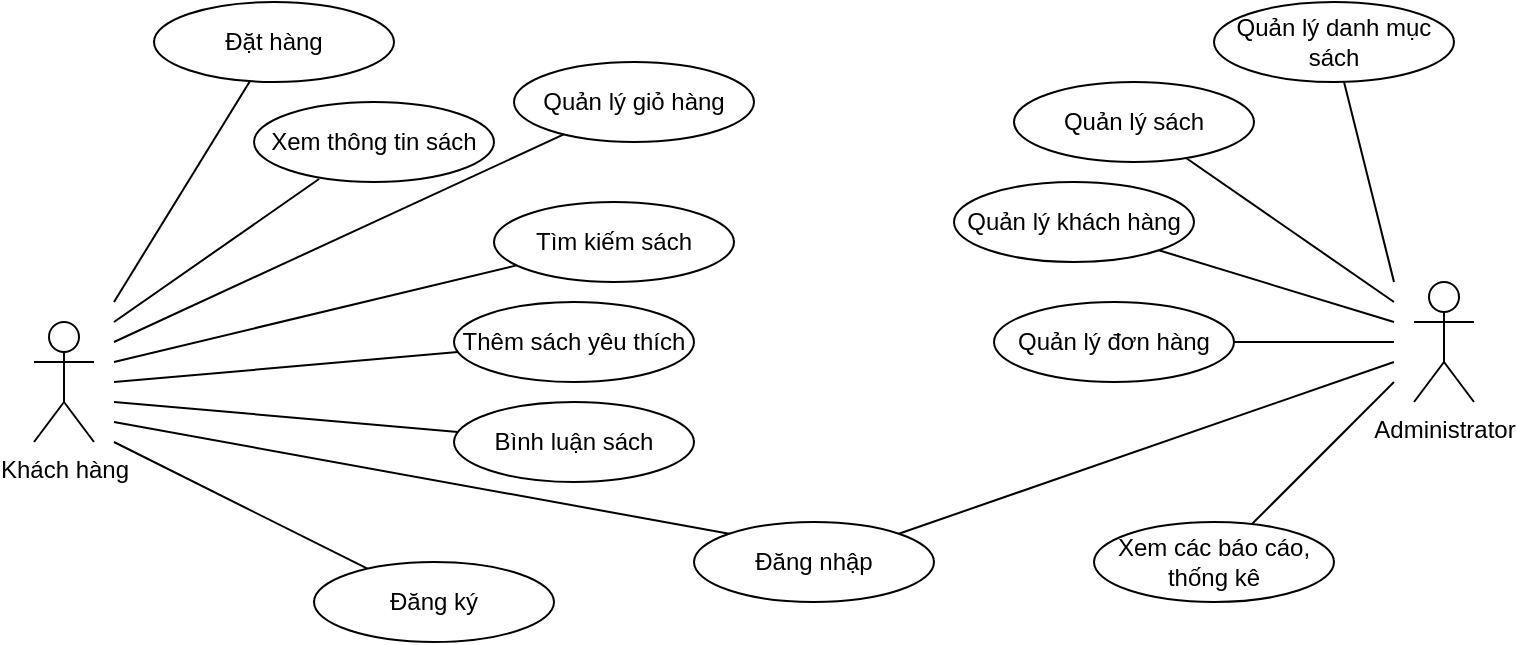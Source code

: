 <mxfile version="24.0.2" type="github" pages="8">
  <diagram name="TongQuat" id="gvFbbxzgyaFYYrvIvwsP">
    <mxGraphModel dx="1114" dy="592" grid="1" gridSize="10" guides="1" tooltips="1" connect="1" arrows="1" fold="1" page="1" pageScale="1" pageWidth="827" pageHeight="1169" math="0" shadow="0">
      <root>
        <mxCell id="0" />
        <mxCell id="1" parent="0" />
        <mxCell id="MBnM06LKwPtEnfKvJLuo-30" style="rounded=0;orthogonalLoop=1;jettySize=auto;html=1;endArrow=none;endFill=0;" parent="1" source="MBnM06LKwPtEnfKvJLuo-4" edge="1">
          <mxGeometry relative="1" as="geometry">
            <mxPoint x="710" y="160" as="targetPoint" />
          </mxGeometry>
        </mxCell>
        <mxCell id="MBnM06LKwPtEnfKvJLuo-4" value="Quản lý danh mục sách" style="ellipse;whiteSpace=wrap;html=1;" parent="1" vertex="1">
          <mxGeometry x="620" y="20" width="120" height="40" as="geometry" />
        </mxCell>
        <mxCell id="MBnM06LKwPtEnfKvJLuo-11" value="Administrator" style="shape=umlActor;verticalLabelPosition=bottom;verticalAlign=top;html=1;outlineConnect=0;" parent="1" vertex="1">
          <mxGeometry x="720" y="160" width="30" height="60" as="geometry" />
        </mxCell>
        <mxCell id="MBnM06LKwPtEnfKvJLuo-29" style="rounded=0;orthogonalLoop=1;jettySize=auto;html=1;endArrow=none;endFill=0;" parent="1" source="MBnM06LKwPtEnfKvJLuo-12" edge="1">
          <mxGeometry relative="1" as="geometry">
            <mxPoint x="710" y="170" as="targetPoint" />
          </mxGeometry>
        </mxCell>
        <mxCell id="MBnM06LKwPtEnfKvJLuo-12" value="Quản lý sách" style="ellipse;whiteSpace=wrap;html=1;" parent="1" vertex="1">
          <mxGeometry x="520" y="60" width="120" height="40" as="geometry" />
        </mxCell>
        <mxCell id="MBnM06LKwPtEnfKvJLuo-13" style="edgeStyle=orthogonalEdgeStyle;rounded=0;orthogonalLoop=1;jettySize=auto;html=1;exitX=0.5;exitY=1;exitDx=0;exitDy=0;" parent="1" source="MBnM06LKwPtEnfKvJLuo-12" target="MBnM06LKwPtEnfKvJLuo-12" edge="1">
          <mxGeometry relative="1" as="geometry" />
        </mxCell>
        <mxCell id="MBnM06LKwPtEnfKvJLuo-28" style="rounded=0;orthogonalLoop=1;jettySize=auto;html=1;exitX=1;exitY=1;exitDx=0;exitDy=0;endArrow=none;endFill=0;" parent="1" source="MBnM06LKwPtEnfKvJLuo-14" edge="1">
          <mxGeometry relative="1" as="geometry">
            <mxPoint x="710" y="180" as="targetPoint" />
          </mxGeometry>
        </mxCell>
        <mxCell id="MBnM06LKwPtEnfKvJLuo-14" value="Quản lý khách hàng" style="ellipse;whiteSpace=wrap;html=1;" parent="1" vertex="1">
          <mxGeometry x="490" y="110" width="120" height="40" as="geometry" />
        </mxCell>
        <mxCell id="MBnM06LKwPtEnfKvJLuo-27" style="edgeStyle=orthogonalEdgeStyle;rounded=0;orthogonalLoop=1;jettySize=auto;html=1;endArrow=none;endFill=0;" parent="1" source="MBnM06LKwPtEnfKvJLuo-15" edge="1">
          <mxGeometry relative="1" as="geometry">
            <mxPoint x="710" y="190" as="targetPoint" />
          </mxGeometry>
        </mxCell>
        <mxCell id="MBnM06LKwPtEnfKvJLuo-15" value="Quản lý đơn hàng" style="ellipse;whiteSpace=wrap;html=1;" parent="1" vertex="1">
          <mxGeometry x="510" y="170" width="120" height="40" as="geometry" />
        </mxCell>
        <mxCell id="MBnM06LKwPtEnfKvJLuo-26" style="rounded=0;orthogonalLoop=1;jettySize=auto;html=1;endArrow=none;endFill=0;exitX=1;exitY=0;exitDx=0;exitDy=0;" parent="1" source="HVmI4ni1pACpnIKJBuJL-10" edge="1">
          <mxGeometry relative="1" as="geometry">
            <mxPoint x="710" y="200" as="targetPoint" />
            <mxPoint x="474" y="260" as="sourcePoint" />
          </mxGeometry>
        </mxCell>
        <mxCell id="MBnM06LKwPtEnfKvJLuo-31" style="rounded=0;orthogonalLoop=1;jettySize=auto;html=1;endArrow=none;endFill=0;" parent="1" source="MBnM06LKwPtEnfKvJLuo-19" edge="1">
          <mxGeometry relative="1" as="geometry">
            <mxPoint x="710" y="210" as="targetPoint" />
          </mxGeometry>
        </mxCell>
        <mxCell id="MBnM06LKwPtEnfKvJLuo-19" value="Xem các báo cáo, thống kê" style="ellipse;whiteSpace=wrap;html=1;" parent="1" vertex="1">
          <mxGeometry x="560" y="280" width="120" height="40" as="geometry" />
        </mxCell>
        <mxCell id="HVmI4ni1pACpnIKJBuJL-1" value="Khách hàng" style="shape=umlActor;verticalLabelPosition=bottom;verticalAlign=top;html=1;outlineConnect=0;" parent="1" vertex="1">
          <mxGeometry x="30" y="180" width="30" height="60" as="geometry" />
        </mxCell>
        <mxCell id="HVmI4ni1pACpnIKJBuJL-2" style="rounded=0;orthogonalLoop=1;jettySize=auto;html=1;endArrow=none;endFill=0;" parent="1" source="HVmI4ni1pACpnIKJBuJL-3" edge="1">
          <mxGeometry relative="1" as="geometry">
            <mxPoint x="70" y="240" as="targetPoint" />
          </mxGeometry>
        </mxCell>
        <mxCell id="HVmI4ni1pACpnIKJBuJL-3" value="Đăng ký" style="ellipse;whiteSpace=wrap;html=1;" parent="1" vertex="1">
          <mxGeometry x="170" y="300" width="120" height="40" as="geometry" />
        </mxCell>
        <mxCell id="HVmI4ni1pACpnIKJBuJL-4" value="Xem thông tin sách" style="ellipse;whiteSpace=wrap;html=1;" parent="1" vertex="1">
          <mxGeometry x="140" y="70" width="120" height="40" as="geometry" />
        </mxCell>
        <mxCell id="HVmI4ni1pACpnIKJBuJL-5" style="rounded=0;orthogonalLoop=1;jettySize=auto;html=1;endArrow=none;endFill=0;" parent="1" source="HVmI4ni1pACpnIKJBuJL-6" edge="1">
          <mxGeometry relative="1" as="geometry">
            <mxPoint x="70" y="190" as="targetPoint" />
          </mxGeometry>
        </mxCell>
        <mxCell id="HVmI4ni1pACpnIKJBuJL-6" value="Quản lý giỏ hàng" style="ellipse;whiteSpace=wrap;html=1;" parent="1" vertex="1">
          <mxGeometry x="270" y="50" width="120" height="40" as="geometry" />
        </mxCell>
        <mxCell id="HVmI4ni1pACpnIKJBuJL-7" style="rounded=0;orthogonalLoop=1;jettySize=auto;html=1;endArrow=none;endFill=0;" parent="1" source="HVmI4ni1pACpnIKJBuJL-8" edge="1">
          <mxGeometry relative="1" as="geometry">
            <mxPoint x="70" y="200" as="targetPoint" />
          </mxGeometry>
        </mxCell>
        <mxCell id="HVmI4ni1pACpnIKJBuJL-8" value="Tìm kiếm sách" style="ellipse;whiteSpace=wrap;html=1;" parent="1" vertex="1">
          <mxGeometry x="260" y="120" width="120" height="40" as="geometry" />
        </mxCell>
        <mxCell id="HVmI4ni1pACpnIKJBuJL-9" style="rounded=0;orthogonalLoop=1;jettySize=auto;html=1;startArrow=none;startFill=0;endArrow=none;endFill=0;exitX=0;exitY=0;exitDx=0;exitDy=0;" parent="1" source="HVmI4ni1pACpnIKJBuJL-10" edge="1">
          <mxGeometry relative="1" as="geometry">
            <mxPoint x="70" y="230" as="targetPoint" />
          </mxGeometry>
        </mxCell>
        <mxCell id="HVmI4ni1pACpnIKJBuJL-10" value="Đăng nhập" style="ellipse;whiteSpace=wrap;html=1;" parent="1" vertex="1">
          <mxGeometry x="360" y="280" width="120" height="40" as="geometry" />
        </mxCell>
        <mxCell id="HVmI4ni1pACpnIKJBuJL-11" style="rounded=0;orthogonalLoop=1;jettySize=auto;html=1;exitX=0.271;exitY=0.963;exitDx=0;exitDy=0;endArrow=none;endFill=0;exitPerimeter=0;" parent="1" source="HVmI4ni1pACpnIKJBuJL-4" edge="1">
          <mxGeometry relative="1" as="geometry">
            <mxPoint x="70" y="180" as="targetPoint" />
          </mxGeometry>
        </mxCell>
        <mxCell id="HVmI4ni1pACpnIKJBuJL-12" style="rounded=0;orthogonalLoop=1;jettySize=auto;html=1;endArrow=none;endFill=0;" parent="1" source="HVmI4ni1pACpnIKJBuJL-13" edge="1">
          <mxGeometry relative="1" as="geometry">
            <mxPoint x="70" y="220" as="targetPoint" />
          </mxGeometry>
        </mxCell>
        <mxCell id="HVmI4ni1pACpnIKJBuJL-13" value="Bình luận sách" style="ellipse;whiteSpace=wrap;html=1;" parent="1" vertex="1">
          <mxGeometry x="240" y="220" width="120" height="40" as="geometry" />
        </mxCell>
        <mxCell id="HVmI4ni1pACpnIKJBuJL-14" style="rounded=0;orthogonalLoop=1;jettySize=auto;html=1;endArrow=none;endFill=0;" parent="1" source="HVmI4ni1pACpnIKJBuJL-15" edge="1">
          <mxGeometry relative="1" as="geometry">
            <mxPoint x="70" y="210" as="targetPoint" />
          </mxGeometry>
        </mxCell>
        <mxCell id="HVmI4ni1pACpnIKJBuJL-15" value="Thêm sách yêu thích" style="ellipse;whiteSpace=wrap;html=1;" parent="1" vertex="1">
          <mxGeometry x="240" y="170" width="120" height="40" as="geometry" />
        </mxCell>
        <mxCell id="HVmI4ni1pACpnIKJBuJL-16" style="rounded=0;orthogonalLoop=1;jettySize=auto;html=1;endArrow=none;endFill=0;" parent="1" source="HVmI4ni1pACpnIKJBuJL-17" edge="1">
          <mxGeometry relative="1" as="geometry">
            <mxPoint x="70" y="170" as="targetPoint" />
          </mxGeometry>
        </mxCell>
        <mxCell id="HVmI4ni1pACpnIKJBuJL-17" value="Đặt hàng" style="ellipse;whiteSpace=wrap;html=1;" parent="1" vertex="1">
          <mxGeometry x="90" y="20" width="120" height="40" as="geometry" />
        </mxCell>
      </root>
    </mxGraphModel>
  </diagram>
  <diagram id="MOK-RR23mEr_K2JYgsC-" name="KhachHang">
    <mxGraphModel dx="1114" dy="592" grid="1" gridSize="10" guides="1" tooltips="1" connect="1" arrows="1" fold="1" page="1" pageScale="1" pageWidth="827" pageHeight="1169" math="0" shadow="0">
      <root>
        <mxCell id="0" />
        <mxCell id="1" parent="0" />
        <mxCell id="tCoYM2ApdEihgxhBEJmc-1" value="Khách hàng" style="shape=umlActor;verticalLabelPosition=bottom;verticalAlign=top;html=1;outlineConnect=0;" parent="1" vertex="1">
          <mxGeometry x="370" y="150" width="30" height="60" as="geometry" />
        </mxCell>
        <mxCell id="tCoYM2ApdEihgxhBEJmc-2" style="rounded=0;orthogonalLoop=1;jettySize=auto;html=1;endArrow=none;endFill=0;" parent="1" source="tCoYM2ApdEihgxhBEJmc-3" edge="1">
          <mxGeometry relative="1" as="geometry">
            <mxPoint x="410" y="210" as="targetPoint" />
          </mxGeometry>
        </mxCell>
        <mxCell id="tCoYM2ApdEihgxhBEJmc-3" value="Đăng ký" style="ellipse;whiteSpace=wrap;html=1;" parent="1" vertex="1">
          <mxGeometry x="480" y="310" width="120" height="40" as="geometry" />
        </mxCell>
        <mxCell id="tCoYM2ApdEihgxhBEJmc-4" value="Xem thông tin sách" style="ellipse;whiteSpace=wrap;html=1;" parent="1" vertex="1">
          <mxGeometry x="560" y="30" width="120" height="40" as="geometry" />
        </mxCell>
        <mxCell id="tCoYM2ApdEihgxhBEJmc-5" style="rounded=0;orthogonalLoop=1;jettySize=auto;html=1;endArrow=none;endFill=0;" parent="1" source="tCoYM2ApdEihgxhBEJmc-6" edge="1">
          <mxGeometry relative="1" as="geometry">
            <mxPoint x="410" y="160" as="targetPoint" />
          </mxGeometry>
        </mxCell>
        <mxCell id="tCoYM2ApdEihgxhBEJmc-6" value="Quản lý giỏ hàng" style="ellipse;whiteSpace=wrap;html=1;" parent="1" vertex="1">
          <mxGeometry x="580" y="80" width="120" height="40" as="geometry" />
        </mxCell>
        <mxCell id="tCoYM2ApdEihgxhBEJmc-7" style="rounded=0;orthogonalLoop=1;jettySize=auto;html=1;endArrow=none;endFill=0;" parent="1" source="tCoYM2ApdEihgxhBEJmc-8" edge="1">
          <mxGeometry relative="1" as="geometry">
            <mxPoint x="410" y="170" as="targetPoint" />
          </mxGeometry>
        </mxCell>
        <mxCell id="tCoYM2ApdEihgxhBEJmc-8" value="Tìm kiếm sách" style="ellipse;whiteSpace=wrap;html=1;" parent="1" vertex="1">
          <mxGeometry x="630" y="130" width="120" height="40" as="geometry" />
        </mxCell>
        <mxCell id="tCoYM2ApdEihgxhBEJmc-9" style="rounded=0;orthogonalLoop=1;jettySize=auto;html=1;startArrow=none;startFill=0;endArrow=none;endFill=0;exitX=0;exitY=0;exitDx=0;exitDy=0;" parent="1" source="tCoYM2ApdEihgxhBEJmc-10" edge="1">
          <mxGeometry relative="1" as="geometry">
            <mxPoint x="410" y="200" as="targetPoint" />
          </mxGeometry>
        </mxCell>
        <mxCell id="tCoYM2ApdEihgxhBEJmc-10" value="Đăng nhập" style="ellipse;whiteSpace=wrap;html=1;" parent="1" vertex="1">
          <mxGeometry x="570" y="270" width="120" height="40" as="geometry" />
        </mxCell>
        <mxCell id="tCoYM2ApdEihgxhBEJmc-11" style="rounded=0;orthogonalLoop=1;jettySize=auto;html=1;exitX=0.271;exitY=0.963;exitDx=0;exitDy=0;endArrow=none;endFill=0;exitPerimeter=0;" parent="1" source="tCoYM2ApdEihgxhBEJmc-4" edge="1">
          <mxGeometry relative="1" as="geometry">
            <mxPoint x="410" y="150" as="targetPoint" />
          </mxGeometry>
        </mxCell>
        <mxCell id="ZvoKDzDb9XKijGu17WrL-2" style="rounded=0;orthogonalLoop=1;jettySize=auto;html=1;endArrow=none;endFill=0;" parent="1" source="ZvoKDzDb9XKijGu17WrL-1" edge="1">
          <mxGeometry relative="1" as="geometry">
            <mxPoint x="410" y="190" as="targetPoint" />
          </mxGeometry>
        </mxCell>
        <mxCell id="ZvoKDzDb9XKijGu17WrL-1" value="Bình luận sách" style="ellipse;whiteSpace=wrap;html=1;" parent="1" vertex="1">
          <mxGeometry x="650" y="230" width="120" height="40" as="geometry" />
        </mxCell>
        <mxCell id="ZvoKDzDb9XKijGu17WrL-4" style="rounded=0;orthogonalLoop=1;jettySize=auto;html=1;endArrow=none;endFill=0;" parent="1" source="ZvoKDzDb9XKijGu17WrL-3" edge="1">
          <mxGeometry relative="1" as="geometry">
            <mxPoint x="410" y="180" as="targetPoint" />
          </mxGeometry>
        </mxCell>
        <mxCell id="ZvoKDzDb9XKijGu17WrL-3" value="Thêm sách yêu thích" style="ellipse;whiteSpace=wrap;html=1;" parent="1" vertex="1">
          <mxGeometry x="590" y="180" width="120" height="40" as="geometry" />
        </mxCell>
        <mxCell id="BBCkOmODnCVuryBT1UtV-3" style="rounded=0;orthogonalLoop=1;jettySize=auto;html=1;endArrow=none;endFill=0;" parent="1" source="BBCkOmODnCVuryBT1UtV-1" edge="1">
          <mxGeometry relative="1" as="geometry">
            <mxPoint x="410" y="140" as="targetPoint" />
          </mxGeometry>
        </mxCell>
        <mxCell id="BBCkOmODnCVuryBT1UtV-1" value="Đặt hàng" style="ellipse;whiteSpace=wrap;html=1;" parent="1" vertex="1">
          <mxGeometry x="420" y="30" width="120" height="40" as="geometry" />
        </mxCell>
      </root>
    </mxGraphModel>
  </diagram>
  <diagram id="CqJhcSU1pAgbgHsS42IN" name="KhachHangQuanLyGioHang">
    <mxGraphModel dx="1114" dy="592" grid="1" gridSize="10" guides="1" tooltips="1" connect="1" arrows="1" fold="1" page="1" pageScale="1" pageWidth="827" pageHeight="1169" math="0" shadow="0">
      <root>
        <mxCell id="0" />
        <mxCell id="1" parent="0" />
        <mxCell id="u5eZu_QqKS80j_bbmlmD-11" style="rounded=0;orthogonalLoop=1;jettySize=auto;html=1;entryX=0;entryY=1;entryDx=0;entryDy=0;startArrow=open;startFill=0;endArrow=none;endFill=0;dashed=1;" parent="1" source="k5oEdT-zk49ODDsUcU6e-20" target="u5eZu_QqKS80j_bbmlmD-6" edge="1">
          <mxGeometry relative="1" as="geometry" />
        </mxCell>
        <mxCell id="u5eZu_QqKS80j_bbmlmD-12" value="&amp;lt;&amp;lt;Extend&amp;gt;&amp;gt;" style="edgeLabel;html=1;align=center;verticalAlign=middle;resizable=0;points=[];" parent="u5eZu_QqKS80j_bbmlmD-11" vertex="1" connectable="0">
          <mxGeometry x="0.019" relative="1" as="geometry">
            <mxPoint as="offset" />
          </mxGeometry>
        </mxCell>
        <mxCell id="u5eZu_QqKS80j_bbmlmD-13" style="rounded=0;orthogonalLoop=1;jettySize=auto;html=1;entryX=0;entryY=0.5;entryDx=0;entryDy=0;endArrow=none;endFill=0;startArrow=open;startFill=0;dashed=1;" parent="1" source="k5oEdT-zk49ODDsUcU6e-20" target="u5eZu_QqKS80j_bbmlmD-8" edge="1">
          <mxGeometry relative="1" as="geometry" />
        </mxCell>
        <mxCell id="u5eZu_QqKS80j_bbmlmD-18" value="&amp;lt;&amp;lt;Extend&amp;gt;&amp;gt;" style="edgeLabel;html=1;align=center;verticalAlign=middle;resizable=0;points=[];" parent="u5eZu_QqKS80j_bbmlmD-13" vertex="1" connectable="0">
          <mxGeometry x="0.089" relative="1" as="geometry">
            <mxPoint as="offset" />
          </mxGeometry>
        </mxCell>
        <mxCell id="u5eZu_QqKS80j_bbmlmD-15" style="rounded=0;orthogonalLoop=1;jettySize=auto;html=1;entryX=0;entryY=0;entryDx=0;entryDy=0;startArrow=open;startFill=0;endArrow=none;endFill=0;dashed=1;" parent="1" source="k5oEdT-zk49ODDsUcU6e-20" target="u5eZu_QqKS80j_bbmlmD-7" edge="1">
          <mxGeometry relative="1" as="geometry" />
        </mxCell>
        <mxCell id="u5eZu_QqKS80j_bbmlmD-20" value="&amp;lt;&amp;lt;Extend&amp;gt;&amp;gt;" style="edgeLabel;html=1;align=center;verticalAlign=middle;resizable=0;points=[];" parent="u5eZu_QqKS80j_bbmlmD-15" vertex="1" connectable="0">
          <mxGeometry x="-0.028" y="1" relative="1" as="geometry">
            <mxPoint as="offset" />
          </mxGeometry>
        </mxCell>
        <mxCell id="k5oEdT-zk49ODDsUcU6e-20" value="" style="shape=ellipse;container=1;horizontal=1;horizontalStack=0;resizeParent=1;resizeParentMax=0;resizeLast=0;html=1;dashed=0;collapsible=0;align=center;" parent="1" vertex="1">
          <mxGeometry x="300" y="400" width="180" height="120" as="geometry" />
        </mxCell>
        <mxCell id="k5oEdT-zk49ODDsUcU6e-21" value="Quản lý giỏ hàng" style="html=1;strokeColor=none;fillColor=none;align=center;verticalAlign=middle;rotatable=0;whiteSpace=wrap;" parent="k5oEdT-zk49ODDsUcU6e-20" vertex="1">
          <mxGeometry width="180" height="30" as="geometry" />
        </mxCell>
        <mxCell id="k5oEdT-zk49ODDsUcU6e-22" value="" style="line;strokeWidth=1;fillColor=none;rotatable=0;labelPosition=right;points=[];portConstraint=eastwest;dashed=0;resizeWidth=1;" parent="k5oEdT-zk49ODDsUcU6e-20" vertex="1">
          <mxGeometry x="9" y="30" width="162" height="10" as="geometry" />
        </mxCell>
        <mxCell id="k5oEdT-zk49ODDsUcU6e-23" value="extension points" style="text;html=1;align=center;verticalAlign=middle;rotatable=0;fillColor=none;strokeColor=none;whiteSpace=wrap;fontStyle=1" parent="k5oEdT-zk49ODDsUcU6e-20" vertex="1">
          <mxGeometry y="35" width="180" height="30" as="geometry" />
        </mxCell>
        <mxCell id="k5oEdT-zk49ODDsUcU6e-24" value="Thêm sản phẩm&lt;div&gt;Xóa sản phầm&lt;/div&gt;&lt;div&gt;Thay đổi số lượng&lt;/div&gt;" style="text;html=1;align=left;verticalAlign=middle;rotatable=0;spacingLeft=25;fillColor=none;strokeColor=none;whiteSpace=wrap;labelPosition=center;verticalLabelPosition=middle;" parent="k5oEdT-zk49ODDsUcU6e-20" vertex="1">
          <mxGeometry y="65" width="180" height="30" as="geometry" />
        </mxCell>
        <mxCell id="u5eZu_QqKS80j_bbmlmD-1" value="Khách hàng" style="shape=umlActor;verticalLabelPosition=bottom;verticalAlign=top;html=1;" parent="1" vertex="1">
          <mxGeometry x="170" y="420" width="30" height="60" as="geometry" />
        </mxCell>
        <mxCell id="u5eZu_QqKS80j_bbmlmD-4" style="rounded=0;orthogonalLoop=1;jettySize=auto;html=1;endArrow=none;endFill=0;" parent="1" source="k5oEdT-zk49ODDsUcU6e-23" target="u5eZu_QqKS80j_bbmlmD-1" edge="1">
          <mxGeometry relative="1" as="geometry" />
        </mxCell>
        <mxCell id="u5eZu_QqKS80j_bbmlmD-6" value="Thêm sản phẩm" style="ellipse;whiteSpace=wrap;html=1;" parent="1" vertex="1">
          <mxGeometry x="580" y="350" width="100" height="60" as="geometry" />
        </mxCell>
        <mxCell id="u5eZu_QqKS80j_bbmlmD-7" value="Thay đổi số lượng" style="ellipse;whiteSpace=wrap;html=1;" parent="1" vertex="1">
          <mxGeometry x="580" y="510" width="100" height="60" as="geometry" />
        </mxCell>
        <mxCell id="u5eZu_QqKS80j_bbmlmD-8" value="Xóa sản phẩm" style="ellipse;whiteSpace=wrap;html=1;" parent="1" vertex="1">
          <mxGeometry x="630" y="430" width="100" height="60" as="geometry" />
        </mxCell>
      </root>
    </mxGraphModel>
  </diagram>
  <diagram id="kkRnAeehqlRqnfO3CdE0" name="DangNhap">
    <mxGraphModel dx="1114" dy="592" grid="1" gridSize="10" guides="1" tooltips="1" connect="1" arrows="1" fold="1" page="1" pageScale="1" pageWidth="827" pageHeight="1169" math="0" shadow="0">
      <root>
        <mxCell id="0" />
        <mxCell id="1" parent="0" />
        <mxCell id="CvxNXML4r2XTmm16Xqaz-1" style="rounded=0;orthogonalLoop=1;jettySize=auto;html=1;entryX=0;entryY=1;entryDx=0;entryDy=0;startArrow=open;startFill=0;endArrow=none;endFill=0;dashed=1;" parent="1" source="CvxNXML4r2XTmm16Xqaz-7" target="CvxNXML4r2XTmm16Xqaz-14" edge="1">
          <mxGeometry relative="1" as="geometry" />
        </mxCell>
        <mxCell id="CvxNXML4r2XTmm16Xqaz-2" value="&amp;lt;&amp;lt;Extend&amp;gt;&amp;gt;" style="edgeLabel;html=1;align=center;verticalAlign=middle;resizable=0;points=[];" parent="CvxNXML4r2XTmm16Xqaz-1" vertex="1" connectable="0">
          <mxGeometry x="0.019" relative="1" as="geometry">
            <mxPoint as="offset" />
          </mxGeometry>
        </mxCell>
        <mxCell id="CvxNXML4r2XTmm16Xqaz-3" style="rounded=0;orthogonalLoop=1;jettySize=auto;html=1;entryX=0;entryY=0.5;entryDx=0;entryDy=0;endArrow=none;endFill=0;startArrow=open;startFill=0;dashed=1;" parent="1" source="CvxNXML4r2XTmm16Xqaz-7" target="CvxNXML4r2XTmm16Xqaz-16" edge="1">
          <mxGeometry relative="1" as="geometry" />
        </mxCell>
        <mxCell id="CvxNXML4r2XTmm16Xqaz-4" value="&amp;lt;&amp;lt;Extend&amp;gt;&amp;gt;" style="edgeLabel;html=1;align=center;verticalAlign=middle;resizable=0;points=[];" parent="CvxNXML4r2XTmm16Xqaz-3" vertex="1" connectable="0">
          <mxGeometry x="0.089" relative="1" as="geometry">
            <mxPoint as="offset" />
          </mxGeometry>
        </mxCell>
        <mxCell id="CvxNXML4r2XTmm16Xqaz-7" value="" style="shape=ellipse;container=1;horizontal=1;horizontalStack=0;resizeParent=1;resizeParentMax=0;resizeLast=0;html=1;dashed=0;collapsible=0;align=center;" parent="1" vertex="1">
          <mxGeometry x="250" y="180" width="180" height="120" as="geometry" />
        </mxCell>
        <mxCell id="CvxNXML4r2XTmm16Xqaz-8" value="Đăng nhập" style="html=1;strokeColor=none;fillColor=none;align=center;verticalAlign=middle;rotatable=0;whiteSpace=wrap;" parent="CvxNXML4r2XTmm16Xqaz-7" vertex="1">
          <mxGeometry width="180" height="30" as="geometry" />
        </mxCell>
        <mxCell id="CvxNXML4r2XTmm16Xqaz-9" value="" style="line;strokeWidth=1;fillColor=none;rotatable=0;labelPosition=right;points=[];portConstraint=eastwest;dashed=0;resizeWidth=1;" parent="CvxNXML4r2XTmm16Xqaz-7" vertex="1">
          <mxGeometry x="9" y="30" width="162" height="10" as="geometry" />
        </mxCell>
        <mxCell id="CvxNXML4r2XTmm16Xqaz-10" value="extension points" style="text;html=1;align=center;verticalAlign=middle;rotatable=0;fillColor=none;strokeColor=none;whiteSpace=wrap;fontStyle=1" parent="CvxNXML4r2XTmm16Xqaz-7" vertex="1">
          <mxGeometry y="35" width="180" height="30" as="geometry" />
        </mxCell>
        <mxCell id="CvxNXML4r2XTmm16Xqaz-11" value="Quên mật khẩu&lt;div&gt;Tạo tài khoản mới&lt;/div&gt;" style="text;html=1;align=left;verticalAlign=middle;rotatable=0;spacingLeft=25;fillColor=none;strokeColor=none;whiteSpace=wrap;labelPosition=center;verticalLabelPosition=middle;" parent="CvxNXML4r2XTmm16Xqaz-7" vertex="1">
          <mxGeometry y="65" width="180" height="30" as="geometry" />
        </mxCell>
        <mxCell id="CvxNXML4r2XTmm16Xqaz-12" value="Khách hàng" style="shape=umlActor;verticalLabelPosition=bottom;verticalAlign=top;html=1;" parent="1" vertex="1">
          <mxGeometry x="120" y="200" width="30" height="60" as="geometry" />
        </mxCell>
        <mxCell id="CvxNXML4r2XTmm16Xqaz-13" style="rounded=0;orthogonalLoop=1;jettySize=auto;html=1;endArrow=none;endFill=0;" parent="1" source="CvxNXML4r2XTmm16Xqaz-10" target="CvxNXML4r2XTmm16Xqaz-12" edge="1">
          <mxGeometry relative="1" as="geometry" />
        </mxCell>
        <mxCell id="CvxNXML4r2XTmm16Xqaz-14" value="Quên mật khẩu" style="ellipse;whiteSpace=wrap;html=1;" parent="1" vertex="1">
          <mxGeometry x="530" y="170" width="100" height="60" as="geometry" />
        </mxCell>
        <mxCell id="CvxNXML4r2XTmm16Xqaz-16" value="Tạo tài khoản mới" style="ellipse;whiteSpace=wrap;html=1;" parent="1" vertex="1">
          <mxGeometry x="530" y="270" width="100" height="60" as="geometry" />
        </mxCell>
      </root>
    </mxGraphModel>
  </diagram>
  <diagram id="sBou3LBAUO6yEgaXUCFR" name="DangKy">
    <mxGraphModel dx="1114" dy="592" grid="1" gridSize="10" guides="1" tooltips="1" connect="1" arrows="1" fold="1" page="1" pageScale="1" pageWidth="827" pageHeight="1169" math="0" shadow="0">
      <root>
        <mxCell id="0" />
        <mxCell id="1" parent="0" />
        <mxCell id="I3w_ZsALURZvoKJgWnCb-1" style="rounded=0;orthogonalLoop=1;jettySize=auto;html=1;entryX=0;entryY=1;entryDx=0;entryDy=0;startArrow=open;startFill=0;endArrow=none;endFill=0;dashed=1;" parent="1" source="I3w_ZsALURZvoKJgWnCb-5" target="I3w_ZsALURZvoKJgWnCb-12" edge="1">
          <mxGeometry relative="1" as="geometry" />
        </mxCell>
        <mxCell id="I3w_ZsALURZvoKJgWnCb-2" value="&amp;lt;&amp;lt;Extend&amp;gt;&amp;gt;" style="edgeLabel;html=1;align=center;verticalAlign=middle;resizable=0;points=[];" parent="I3w_ZsALURZvoKJgWnCb-1" vertex="1" connectable="0">
          <mxGeometry x="0.019" relative="1" as="geometry">
            <mxPoint as="offset" />
          </mxGeometry>
        </mxCell>
        <mxCell id="I3w_ZsALURZvoKJgWnCb-3" style="rounded=0;orthogonalLoop=1;jettySize=auto;html=1;entryX=0;entryY=0;entryDx=0;entryDy=0;endArrow=none;endFill=0;startArrow=open;startFill=0;dashed=1;" parent="1" source="I3w_ZsALURZvoKJgWnCb-5" target="I3w_ZsALURZvoKJgWnCb-13" edge="1">
          <mxGeometry relative="1" as="geometry" />
        </mxCell>
        <mxCell id="I3w_ZsALURZvoKJgWnCb-4" value="&amp;lt;&amp;lt;Extend&amp;gt;&amp;gt;" style="edgeLabel;html=1;align=center;verticalAlign=middle;resizable=0;points=[];" parent="I3w_ZsALURZvoKJgWnCb-3" vertex="1" connectable="0">
          <mxGeometry x="0.089" relative="1" as="geometry">
            <mxPoint as="offset" />
          </mxGeometry>
        </mxCell>
        <mxCell id="I3w_ZsALURZvoKJgWnCb-5" value="" style="shape=ellipse;container=1;horizontal=1;horizontalStack=0;resizeParent=1;resizeParentMax=0;resizeLast=0;html=1;dashed=0;collapsible=0;align=center;" parent="1" vertex="1">
          <mxGeometry x="250" y="180" width="180" height="120" as="geometry" />
        </mxCell>
        <mxCell id="I3w_ZsALURZvoKJgWnCb-6" value="Đăng ký" style="html=1;strokeColor=none;fillColor=none;align=center;verticalAlign=middle;rotatable=0;whiteSpace=wrap;" parent="I3w_ZsALURZvoKJgWnCb-5" vertex="1">
          <mxGeometry width="180" height="30" as="geometry" />
        </mxCell>
        <mxCell id="I3w_ZsALURZvoKJgWnCb-7" value="" style="line;strokeWidth=1;fillColor=none;rotatable=0;labelPosition=right;points=[];portConstraint=eastwest;dashed=0;resizeWidth=1;" parent="I3w_ZsALURZvoKJgWnCb-5" vertex="1">
          <mxGeometry x="9" y="30" width="162" height="10" as="geometry" />
        </mxCell>
        <mxCell id="I3w_ZsALURZvoKJgWnCb-8" value="extension points" style="text;html=1;align=center;verticalAlign=middle;rotatable=0;fillColor=none;strokeColor=none;whiteSpace=wrap;fontStyle=1" parent="I3w_ZsALURZvoKJgWnCb-5" vertex="1">
          <mxGeometry y="35" width="180" height="30" as="geometry" />
        </mxCell>
        <mxCell id="I3w_ZsALURZvoKJgWnCb-9" value="Quên mật khẩu&lt;div&gt;Đăng nhập&lt;/div&gt;" style="text;html=1;align=left;verticalAlign=middle;rotatable=0;spacingLeft=25;fillColor=none;strokeColor=none;whiteSpace=wrap;labelPosition=center;verticalLabelPosition=middle;" parent="I3w_ZsALURZvoKJgWnCb-5" vertex="1">
          <mxGeometry y="65" width="180" height="30" as="geometry" />
        </mxCell>
        <mxCell id="I3w_ZsALURZvoKJgWnCb-10" value="Khách hàng" style="shape=umlActor;verticalLabelPosition=bottom;verticalAlign=top;html=1;" parent="1" vertex="1">
          <mxGeometry x="120" y="200" width="30" height="60" as="geometry" />
        </mxCell>
        <mxCell id="I3w_ZsALURZvoKJgWnCb-11" style="rounded=0;orthogonalLoop=1;jettySize=auto;html=1;endArrow=none;endFill=0;" parent="1" source="I3w_ZsALURZvoKJgWnCb-8" target="I3w_ZsALURZvoKJgWnCb-10" edge="1">
          <mxGeometry relative="1" as="geometry" />
        </mxCell>
        <mxCell id="I3w_ZsALURZvoKJgWnCb-12" value="Quên mật khẩu" style="ellipse;whiteSpace=wrap;html=1;" parent="1" vertex="1">
          <mxGeometry x="530" y="170" width="100" height="60" as="geometry" />
        </mxCell>
        <mxCell id="I3w_ZsALURZvoKJgWnCb-13" value="Đăng nhập" style="ellipse;whiteSpace=wrap;html=1;" parent="1" vertex="1">
          <mxGeometry x="530" y="280" width="100" height="60" as="geometry" />
        </mxCell>
      </root>
    </mxGraphModel>
  </diagram>
  <diagram id="dtctu91lEocXnTvzaSgB" name="BinhLuan">
    <mxGraphModel dx="1114" dy="592" grid="1" gridSize="10" guides="1" tooltips="1" connect="1" arrows="1" fold="1" page="1" pageScale="1" pageWidth="827" pageHeight="1169" math="0" shadow="0">
      <root>
        <mxCell id="0" />
        <mxCell id="1" parent="0" />
        <mxCell id="CfuDfRdVcrCKYqt9rclp-9" style="rounded=0;orthogonalLoop=1;jettySize=auto;html=1;endArrow=none;endFill=0;" edge="1" parent="1" source="CfuDfRdVcrCKYqt9rclp-1" target="CfuDfRdVcrCKYqt9rclp-2">
          <mxGeometry relative="1" as="geometry" />
        </mxCell>
        <mxCell id="CfuDfRdVcrCKYqt9rclp-1" value="Khách hàng" style="shape=umlActor;verticalLabelPosition=bottom;verticalAlign=top;html=1;outlineConnect=0;" vertex="1" parent="1">
          <mxGeometry x="210" y="230" width="30" height="60" as="geometry" />
        </mxCell>
        <mxCell id="CfuDfRdVcrCKYqt9rclp-5" style="rounded=0;orthogonalLoop=1;jettySize=auto;html=1;exitX=1;exitY=0.5;exitDx=0;exitDy=0;entryX=0;entryY=1;entryDx=0;entryDy=0;dashed=1;endArrow=open;endFill=0;" edge="1" parent="1" source="CfuDfRdVcrCKYqt9rclp-2" target="CfuDfRdVcrCKYqt9rclp-3">
          <mxGeometry relative="1" as="geometry" />
        </mxCell>
        <mxCell id="CfuDfRdVcrCKYqt9rclp-7" value="&amp;lt;&amp;lt;Include&amp;gt;&amp;gt;" style="edgeLabel;html=1;align=center;verticalAlign=middle;resizable=0;points=[];" vertex="1" connectable="0" parent="CfuDfRdVcrCKYqt9rclp-5">
          <mxGeometry x="-0.063" y="-1" relative="1" as="geometry">
            <mxPoint as="offset" />
          </mxGeometry>
        </mxCell>
        <mxCell id="CfuDfRdVcrCKYqt9rclp-6" style="rounded=0;orthogonalLoop=1;jettySize=auto;html=1;exitX=1;exitY=0.5;exitDx=0;exitDy=0;entryX=0;entryY=0;entryDx=0;entryDy=0;endArrow=open;endFill=0;dashed=1;" edge="1" parent="1" source="CfuDfRdVcrCKYqt9rclp-2" target="CfuDfRdVcrCKYqt9rclp-4">
          <mxGeometry relative="1" as="geometry" />
        </mxCell>
        <mxCell id="CfuDfRdVcrCKYqt9rclp-8" value="&amp;lt;&amp;lt;Include&amp;gt;&amp;gt;" style="edgeLabel;html=1;align=center;verticalAlign=middle;resizable=0;points=[];" vertex="1" connectable="0" parent="CfuDfRdVcrCKYqt9rclp-6">
          <mxGeometry x="-0.057" relative="1" as="geometry">
            <mxPoint as="offset" />
          </mxGeometry>
        </mxCell>
        <mxCell id="CfuDfRdVcrCKYqt9rclp-2" value="Bình luận sách" style="ellipse;whiteSpace=wrap;html=1;" vertex="1" parent="1">
          <mxGeometry x="354" y="220" width="120" height="80" as="geometry" />
        </mxCell>
        <mxCell id="CfuDfRdVcrCKYqt9rclp-3" value="Đăng nhập" style="ellipse;whiteSpace=wrap;html=1;" vertex="1" parent="1">
          <mxGeometry x="580" y="170" width="100" height="50" as="geometry" />
        </mxCell>
        <mxCell id="CfuDfRdVcrCKYqt9rclp-4" value="Nhập bình luận" style="ellipse;whiteSpace=wrap;html=1;" vertex="1" parent="1">
          <mxGeometry x="580" y="300" width="100" height="50" as="geometry" />
        </mxCell>
      </root>
    </mxGraphModel>
  </diagram>
  <diagram id="1rzCQsoesg7Ozwjub3gx" name="Admin">
    <mxGraphModel dx="1114" dy="592" grid="1" gridSize="10" guides="1" tooltips="1" connect="1" arrows="1" fold="1" page="1" pageScale="1" pageWidth="827" pageHeight="1169" math="0" shadow="0">
      <root>
        <mxCell id="0" />
        <mxCell id="1" parent="0" />
        <mxCell id="BNOdRjGJcX3U1wZAOEHM-1" style="rounded=0;orthogonalLoop=1;jettySize=auto;html=1;endArrow=none;endFill=0;" edge="1" parent="1" source="BNOdRjGJcX3U1wZAOEHM-2">
          <mxGeometry relative="1" as="geometry">
            <mxPoint x="370" y="220" as="targetPoint" />
          </mxGeometry>
        </mxCell>
        <mxCell id="BNOdRjGJcX3U1wZAOEHM-2" value="Quản lý danh mục sách" style="ellipse;whiteSpace=wrap;html=1;" vertex="1" parent="1">
          <mxGeometry x="360" y="70" width="120" height="40" as="geometry" />
        </mxCell>
        <mxCell id="BNOdRjGJcX3U1wZAOEHM-3" value="Administrator" style="shape=umlActor;verticalLabelPosition=bottom;verticalAlign=top;html=1;outlineConnect=0;" vertex="1" parent="1">
          <mxGeometry x="330" y="220" width="30" height="60" as="geometry" />
        </mxCell>
        <mxCell id="BNOdRjGJcX3U1wZAOEHM-4" style="rounded=0;orthogonalLoop=1;jettySize=auto;html=1;endArrow=none;endFill=0;" edge="1" parent="1" source="BNOdRjGJcX3U1wZAOEHM-5">
          <mxGeometry relative="1" as="geometry">
            <mxPoint x="370" y="230" as="targetPoint" />
          </mxGeometry>
        </mxCell>
        <mxCell id="BNOdRjGJcX3U1wZAOEHM-5" value="Quản lý sách" style="ellipse;whiteSpace=wrap;html=1;" vertex="1" parent="1">
          <mxGeometry x="430" y="120" width="120" height="40" as="geometry" />
        </mxCell>
        <mxCell id="BNOdRjGJcX3U1wZAOEHM-6" style="edgeStyle=orthogonalEdgeStyle;rounded=0;orthogonalLoop=1;jettySize=auto;html=1;exitX=0.5;exitY=1;exitDx=0;exitDy=0;" edge="1" parent="1" source="BNOdRjGJcX3U1wZAOEHM-5" target="BNOdRjGJcX3U1wZAOEHM-5">
          <mxGeometry relative="1" as="geometry" />
        </mxCell>
        <mxCell id="BNOdRjGJcX3U1wZAOEHM-7" style="rounded=0;orthogonalLoop=1;jettySize=auto;html=1;exitX=0;exitY=1;exitDx=0;exitDy=0;endArrow=none;endFill=0;" edge="1" parent="1" source="BNOdRjGJcX3U1wZAOEHM-8">
          <mxGeometry relative="1" as="geometry">
            <mxPoint x="370" y="240" as="targetPoint" />
          </mxGeometry>
        </mxCell>
        <mxCell id="BNOdRjGJcX3U1wZAOEHM-8" value="Quản lý khách hàng" style="ellipse;whiteSpace=wrap;html=1;" vertex="1" parent="1">
          <mxGeometry x="550" y="130" width="120" height="40" as="geometry" />
        </mxCell>
        <mxCell id="BNOdRjGJcX3U1wZAOEHM-9" style="rounded=0;orthogonalLoop=1;jettySize=auto;html=1;endArrow=none;endFill=0;" edge="1" parent="1" source="BNOdRjGJcX3U1wZAOEHM-10">
          <mxGeometry relative="1" as="geometry">
            <mxPoint x="370" y="250" as="targetPoint" />
          </mxGeometry>
        </mxCell>
        <mxCell id="BNOdRjGJcX3U1wZAOEHM-10" value="Quản lý đơn hàng" style="ellipse;whiteSpace=wrap;html=1;" vertex="1" parent="1">
          <mxGeometry x="520" y="190" width="120" height="40" as="geometry" />
        </mxCell>
        <mxCell id="BNOdRjGJcX3U1wZAOEHM-11" style="rounded=0;orthogonalLoop=1;jettySize=auto;html=1;endArrow=none;endFill=0;" edge="1" parent="1" source="BNOdRjGJcX3U1wZAOEHM-14">
          <mxGeometry relative="1" as="geometry">
            <mxPoint x="370" y="270" as="targetPoint" />
            <mxPoint x="84" y="320" as="sourcePoint" />
          </mxGeometry>
        </mxCell>
        <mxCell id="BNOdRjGJcX3U1wZAOEHM-12" style="rounded=0;orthogonalLoop=1;jettySize=auto;html=1;endArrow=none;endFill=0;" edge="1" parent="1" source="BNOdRjGJcX3U1wZAOEHM-13">
          <mxGeometry relative="1" as="geometry">
            <mxPoint x="370" y="260" as="targetPoint" />
          </mxGeometry>
        </mxCell>
        <mxCell id="BNOdRjGJcX3U1wZAOEHM-13" value="Xem các báo cáo, thống kê" style="ellipse;whiteSpace=wrap;html=1;" vertex="1" parent="1">
          <mxGeometry x="510" y="250" width="120" height="40" as="geometry" />
        </mxCell>
        <mxCell id="BNOdRjGJcX3U1wZAOEHM-14" value="Đăng nhập" style="ellipse;whiteSpace=wrap;html=1;" vertex="1" parent="1">
          <mxGeometry x="420" y="300" width="120" height="40" as="geometry" />
        </mxCell>
      </root>
    </mxGraphModel>
  </diagram>
  <diagram id="OoL3CrV5nP3UmwTPW_IV" name="QuanLyDanhMuc">
    <mxGraphModel dx="928" dy="493" grid="1" gridSize="10" guides="1" tooltips="1" connect="1" arrows="1" fold="1" page="1" pageScale="1" pageWidth="827" pageHeight="1169" math="0" shadow="0">
      <root>
        <mxCell id="0" />
        <mxCell id="1" parent="0" />
        <mxCell id="s8ZWuDbuRs88SBY5P9mw-7" style="rounded=0;orthogonalLoop=1;jettySize=auto;html=1;entryX=0;entryY=0.5;entryDx=0;entryDy=0;endArrow=none;endFill=0;" edge="1" parent="1" source="ZdNzrI7zalo_p_ykMO2B-1" target="ZdNzrI7zalo_p_ykMO2B-6">
          <mxGeometry relative="1" as="geometry" />
        </mxCell>
        <mxCell id="ZdNzrI7zalo_p_ykMO2B-1" value="Admin" style="shape=umlActor;verticalLabelPosition=bottom;verticalAlign=top;html=1;outlineConnect=0;" vertex="1" parent="1">
          <mxGeometry x="170" y="220" width="30" height="60" as="geometry" />
        </mxCell>
        <mxCell id="ZdNzrI7zalo_p_ykMO2B-3" value="" style="shape=ellipse;container=1;horizontal=1;horizontalStack=0;resizeParent=1;resizeParentMax=0;resizeLast=0;html=1;dashed=0;collapsible=0;" vertex="1" parent="1">
          <mxGeometry x="310" y="200" width="180" height="120" as="geometry" />
        </mxCell>
        <mxCell id="ZdNzrI7zalo_p_ykMO2B-4" value="Quản lý danh mục" style="html=1;strokeColor=none;fillColor=none;align=center;verticalAlign=middle;rotatable=0;whiteSpace=wrap;" vertex="1" parent="ZdNzrI7zalo_p_ykMO2B-3">
          <mxGeometry width="180" height="30" as="geometry" />
        </mxCell>
        <mxCell id="ZdNzrI7zalo_p_ykMO2B-5" value="" style="line;strokeWidth=1;fillColor=none;rotatable=0;labelPosition=right;points=[];portConstraint=eastwest;dashed=0;resizeWidth=1;" vertex="1" parent="ZdNzrI7zalo_p_ykMO2B-3">
          <mxGeometry x="9" y="30" width="162" height="10" as="geometry" />
        </mxCell>
        <mxCell id="ZdNzrI7zalo_p_ykMO2B-6" value="extension points" style="text;html=1;align=center;verticalAlign=middle;rotatable=0;fillColor=none;strokeColor=none;whiteSpace=wrap;fontStyle=1" vertex="1" parent="ZdNzrI7zalo_p_ykMO2B-3">
          <mxGeometry y="35" width="180" height="30" as="geometry" />
        </mxCell>
        <mxCell id="ZdNzrI7zalo_p_ykMO2B-7" value="Thêm danh mục&lt;div&gt;Chỉnh sửa danh mục&lt;/div&gt;&lt;div&gt;Xóa danh mục&lt;/div&gt;" style="text;html=1;align=left;verticalAlign=middle;rotatable=0;spacingLeft=25;fillColor=none;strokeColor=none;whiteSpace=wrap;" vertex="1" parent="ZdNzrI7zalo_p_ykMO2B-3">
          <mxGeometry y="65" width="180" height="30" as="geometry" />
        </mxCell>
        <mxCell id="M3no8iIWcafGwRaOoHqY-1" style="rounded=0;orthogonalLoop=1;jettySize=auto;html=1;entryX=1;entryY=0.25;entryDx=0;entryDy=0;endArrow=open;endFill=0;dashed=1;" edge="1" parent="1" source="S1rB15HESDmyp9a65Dvi-1" target="ZdNzrI7zalo_p_ykMO2B-6">
          <mxGeometry relative="1" as="geometry" />
        </mxCell>
        <mxCell id="M3no8iIWcafGwRaOoHqY-2" value="&amp;lt;&amp;lt;Extend&amp;gt;&amp;gt;" style="edgeLabel;html=1;align=center;verticalAlign=middle;resizable=0;points=[];" vertex="1" connectable="0" parent="M3no8iIWcafGwRaOoHqY-1">
          <mxGeometry x="-0.043" relative="1" as="geometry">
            <mxPoint as="offset" />
          </mxGeometry>
        </mxCell>
        <mxCell id="S1rB15HESDmyp9a65Dvi-1" value="Thêm danh mục" style="ellipse;whiteSpace=wrap;html=1;" vertex="1" parent="1">
          <mxGeometry x="600" y="150" width="100" height="50" as="geometry" />
        </mxCell>
        <mxCell id="s8ZWuDbuRs88SBY5P9mw-1" style="rounded=0;orthogonalLoop=1;jettySize=auto;html=1;entryX=1;entryY=0.75;entryDx=0;entryDy=0;dashed=1;endArrow=open;endFill=0;" edge="1" parent="1" source="S1rB15HESDmyp9a65Dvi-2" target="ZdNzrI7zalo_p_ykMO2B-6">
          <mxGeometry relative="1" as="geometry" />
        </mxCell>
        <mxCell id="s8ZWuDbuRs88SBY5P9mw-2" value="&amp;lt;&amp;lt;Extend&amp;gt;&amp;gt;" style="edgeLabel;html=1;align=center;verticalAlign=middle;resizable=0;points=[];" vertex="1" connectable="0" parent="s8ZWuDbuRs88SBY5P9mw-1">
          <mxGeometry x="-0.018" relative="1" as="geometry">
            <mxPoint as="offset" />
          </mxGeometry>
        </mxCell>
        <mxCell id="S1rB15HESDmyp9a65Dvi-2" value="Chỉnh sửa danh mục" style="ellipse;whiteSpace=wrap;html=1;" vertex="1" parent="1">
          <mxGeometry x="620" y="235" width="100" height="50" as="geometry" />
        </mxCell>
        <mxCell id="s8ZWuDbuRs88SBY5P9mw-3" style="rounded=0;orthogonalLoop=1;jettySize=auto;html=1;entryX=1;entryY=0.25;entryDx=0;entryDy=0;endArrow=open;endFill=0;dashed=1;" edge="1" parent="1" source="S1rB15HESDmyp9a65Dvi-3" target="ZdNzrI7zalo_p_ykMO2B-7">
          <mxGeometry relative="1" as="geometry" />
        </mxCell>
        <mxCell id="s8ZWuDbuRs88SBY5P9mw-4" value="&amp;lt;&amp;lt;Extend&amp;gt;&amp;gt;" style="edgeLabel;html=1;align=center;verticalAlign=middle;resizable=0;points=[];" vertex="1" connectable="0" parent="s8ZWuDbuRs88SBY5P9mw-3">
          <mxGeometry x="0.016" y="1" relative="1" as="geometry">
            <mxPoint as="offset" />
          </mxGeometry>
        </mxCell>
        <mxCell id="S1rB15HESDmyp9a65Dvi-3" value="Xóa danh mục" style="ellipse;whiteSpace=wrap;html=1;" vertex="1" parent="1">
          <mxGeometry x="600" y="320" width="100" height="50" as="geometry" />
        </mxCell>
      </root>
    </mxGraphModel>
  </diagram>
</mxfile>
